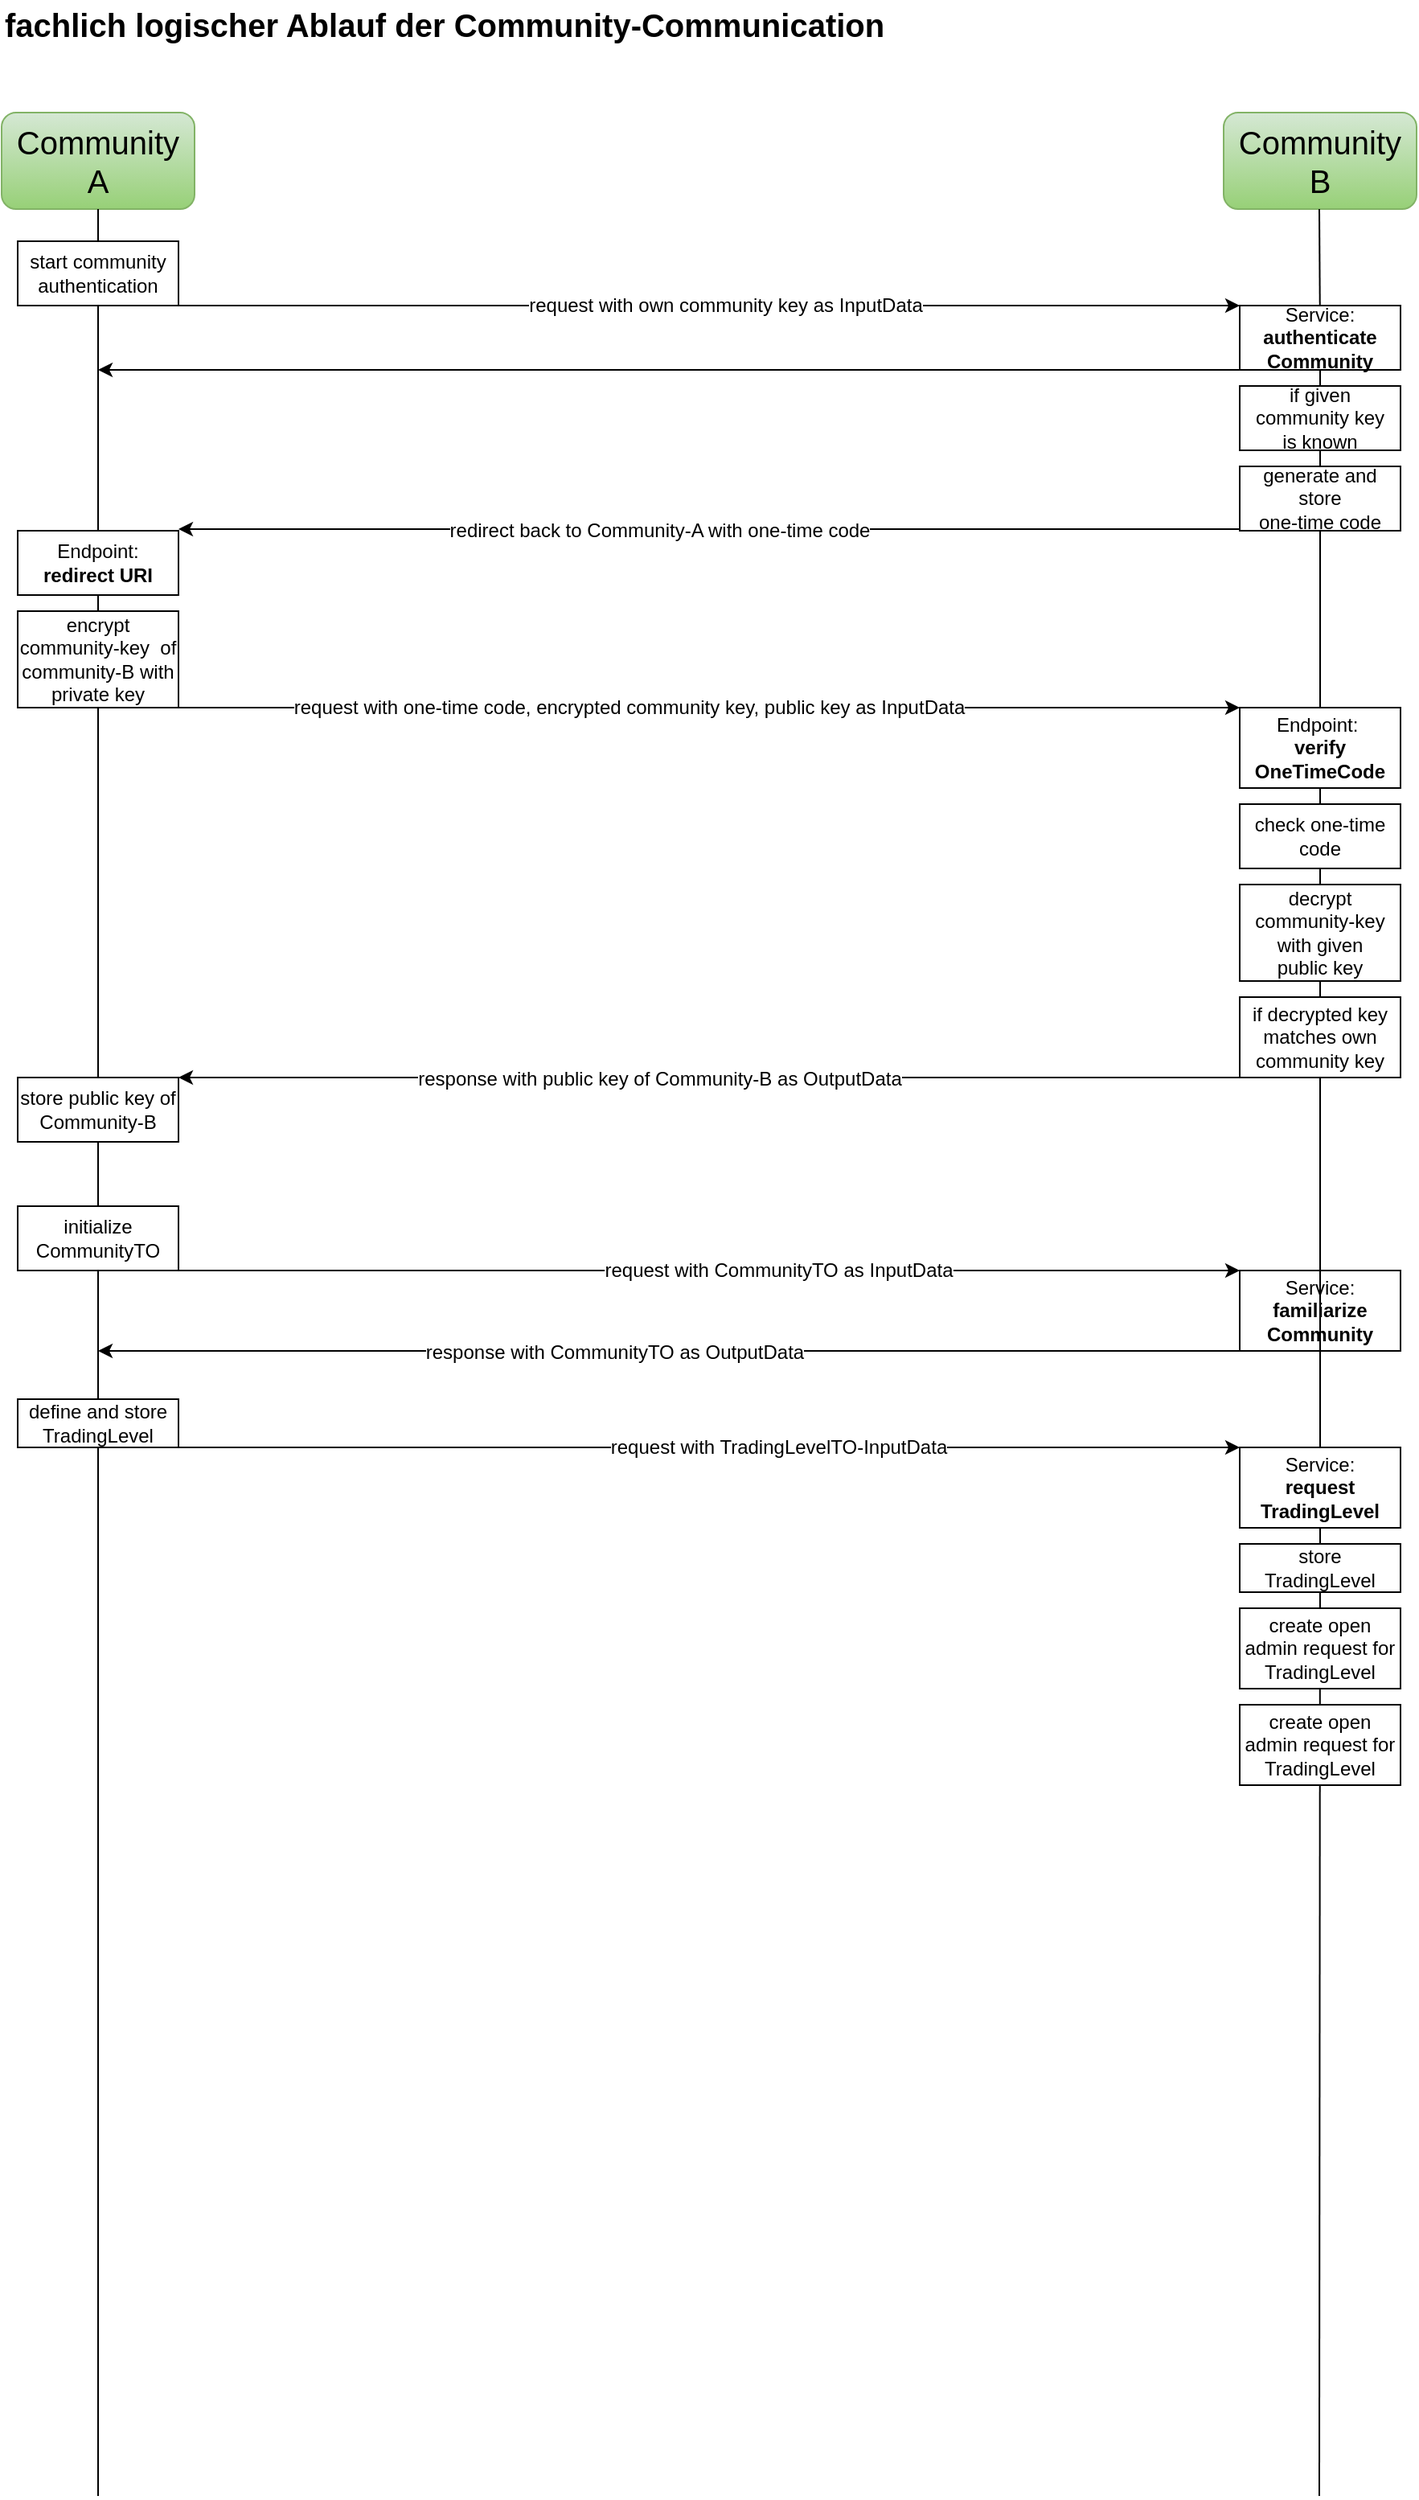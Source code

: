 <mxfile>
    <diagram id="ymh7Jh5NIHEcxBqobDAe" name="Seite-1">
        <mxGraphModel dx="1088" dy="800" grid="1" gridSize="10" guides="1" tooltips="1" connect="1" arrows="1" fold="1" page="1" pageScale="1" pageWidth="2336" pageHeight="1654" math="0" shadow="0">
            <root>
                <mxCell id="0"/>
                <mxCell id="1" parent="0"/>
                <mxCell id="2" value="fachlich logischer Ablauf der Community-Communication" style="text;html=1;strokeColor=none;fillColor=none;align=left;verticalAlign=middle;whiteSpace=wrap;rounded=0;fontStyle=1;fontSize=20;" vertex="1" parent="1">
                    <mxGeometry x="40" y="10" width="810" height="30" as="geometry"/>
                </mxCell>
                <mxCell id="3" value="Community A" style="rounded=1;whiteSpace=wrap;html=1;fontSize=20;fillColor=#d5e8d4;gradientColor=#97d077;strokeColor=#82b366;" vertex="1" parent="1">
                    <mxGeometry x="40" y="80" width="120" height="60" as="geometry"/>
                </mxCell>
                <mxCell id="4" value="Community B" style="rounded=1;whiteSpace=wrap;html=1;fontSize=20;fillColor=#d5e8d4;gradientColor=#97d077;strokeColor=#82b366;" vertex="1" parent="1">
                    <mxGeometry x="800" y="80" width="120" height="60" as="geometry"/>
                </mxCell>
                <mxCell id="5" value="" style="endArrow=none;html=1;fontSize=20;entryX=0.5;entryY=1;entryDx=0;entryDy=0;startArrow=none;" edge="1" parent="1" source="29" target="3">
                    <mxGeometry width="50" height="50" relative="1" as="geometry">
                        <mxPoint x="100" y="1562" as="sourcePoint"/>
                        <mxPoint x="570" y="400" as="targetPoint"/>
                    </mxGeometry>
                </mxCell>
                <mxCell id="6" value="" style="endArrow=none;html=1;fontSize=20;entryX=0.5;entryY=1;entryDx=0;entryDy=0;startArrow=none;" edge="1" parent="1" source="8">
                    <mxGeometry width="50" height="50" relative="1" as="geometry">
                        <mxPoint x="859.5" y="1562" as="sourcePoint"/>
                        <mxPoint x="859.5" y="140" as="targetPoint"/>
                    </mxGeometry>
                </mxCell>
                <mxCell id="7" value="start community authentication" style="rounded=0;whiteSpace=wrap;html=1;fontSize=12;" vertex="1" parent="1">
                    <mxGeometry x="50" y="160" width="100" height="40" as="geometry"/>
                </mxCell>
                <mxCell id="9" value="" style="endArrow=classic;startArrow=none;html=1;fontSize=12;exitX=1;exitY=1;exitDx=0;exitDy=0;entryX=0;entryY=0;entryDx=0;entryDy=0;startFill=0;" edge="1" parent="1" source="7" target="8">
                    <mxGeometry width="50" height="50" relative="1" as="geometry">
                        <mxPoint x="520" y="420" as="sourcePoint"/>
                        <mxPoint x="570" y="370" as="targetPoint"/>
                    </mxGeometry>
                </mxCell>
                <mxCell id="10" value="request with own community key as InputData" style="edgeLabel;html=1;align=center;verticalAlign=middle;resizable=0;points=[];fontSize=12;" vertex="1" connectable="0" parent="9">
                    <mxGeometry x="0.17" y="-1" relative="1" as="geometry">
                        <mxPoint x="-46" y="-1" as="offset"/>
                    </mxGeometry>
                </mxCell>
                <mxCell id="12" value="" style="endArrow=classic;html=1;fontSize=12;entryX=0;entryY=0;entryDx=0;entryDy=0;exitX=1;exitY=1;exitDx=0;exitDy=0;" edge="1" parent="1" source="13" target="11">
                    <mxGeometry width="50" height="50" relative="1" as="geometry">
                        <mxPoint x="100" y="800" as="sourcePoint"/>
                        <mxPoint x="570" y="910" as="targetPoint"/>
                    </mxGeometry>
                </mxCell>
                <mxCell id="14" value="request with CommunityTO as InputData" style="edgeLabel;html=1;align=center;verticalAlign=middle;resizable=0;points=[];fontSize=12;" vertex="1" connectable="0" parent="12">
                    <mxGeometry x="0.13" relative="1" as="geometry">
                        <mxPoint as="offset"/>
                    </mxGeometry>
                </mxCell>
                <mxCell id="16" value="" style="endArrow=classic;html=1;fontSize=12;exitX=0;exitY=1;exitDx=0;exitDy=0;" edge="1" parent="1" source="11">
                    <mxGeometry width="50" height="50" relative="1" as="geometry">
                        <mxPoint x="520" y="950" as="sourcePoint"/>
                        <mxPoint x="100" y="850" as="targetPoint"/>
                    </mxGeometry>
                </mxCell>
                <mxCell id="17" value="response with CommunityTO as OutputData" style="edgeLabel;html=1;align=center;verticalAlign=middle;resizable=0;points=[];fontSize=12;" vertex="1" connectable="0" parent="16">
                    <mxGeometry x="0.096" y="1" relative="1" as="geometry">
                        <mxPoint as="offset"/>
                    </mxGeometry>
                </mxCell>
                <mxCell id="18" value="Service: &lt;br&gt;&lt;b&gt;request&lt;br&gt;TradingLevel&lt;/b&gt;" style="rounded=0;whiteSpace=wrap;html=1;fontSize=12;" vertex="1" parent="1">
                    <mxGeometry x="810" y="910" width="100" height="50" as="geometry"/>
                </mxCell>
                <mxCell id="19" value="" style="endArrow=none;html=1;fontSize=20;entryX=0.5;entryY=1;entryDx=0;entryDy=0;" edge="1" parent="1" target="18">
                    <mxGeometry width="50" height="50" relative="1" as="geometry">
                        <mxPoint x="859.5" y="1562" as="sourcePoint"/>
                        <mxPoint x="859.5" y="140" as="targetPoint"/>
                    </mxGeometry>
                </mxCell>
                <mxCell id="20" value="" style="endArrow=classic;html=1;fontSize=12;entryX=0;entryY=0;entryDx=0;entryDy=0;exitX=1;exitY=1;exitDx=0;exitDy=0;" edge="1" parent="1">
                    <mxGeometry width="50" height="50" relative="1" as="geometry">
                        <mxPoint x="150" y="910" as="sourcePoint"/>
                        <mxPoint x="810" y="910" as="targetPoint"/>
                    </mxGeometry>
                </mxCell>
                <mxCell id="21" value="request with TradingLevelTO-InputData" style="edgeLabel;html=1;align=center;verticalAlign=middle;resizable=0;points=[];fontSize=12;" vertex="1" connectable="0" parent="20">
                    <mxGeometry x="0.13" relative="1" as="geometry">
                        <mxPoint as="offset"/>
                    </mxGeometry>
                </mxCell>
                <mxCell id="22" value="store&lt;br&gt;TradingLevel" style="rounded=0;whiteSpace=wrap;html=1;fontSize=12;" vertex="1" parent="1">
                    <mxGeometry x="810" y="970" width="100" height="30" as="geometry"/>
                </mxCell>
                <mxCell id="23" value="create open admin request for&lt;br&gt;TradingLevel" style="rounded=0;whiteSpace=wrap;html=1;fontSize=12;" vertex="1" parent="1">
                    <mxGeometry x="810" y="1010" width="100" height="50" as="geometry"/>
                </mxCell>
                <mxCell id="24" value="create open admin request for&lt;br&gt;TradingLevel" style="rounded=0;whiteSpace=wrap;html=1;fontSize=12;" vertex="1" parent="1">
                    <mxGeometry x="810" y="1070" width="100" height="50" as="geometry"/>
                </mxCell>
                <mxCell id="8" value="Service:&lt;br&gt;&lt;b&gt;authenticate&lt;br&gt;Community&lt;/b&gt;" style="rounded=0;whiteSpace=wrap;html=1;fontSize=12;" vertex="1" parent="1">
                    <mxGeometry x="810" y="200" width="100" height="40" as="geometry"/>
                </mxCell>
                <mxCell id="26" value="" style="endArrow=none;html=1;fontSize=20;entryX=0.5;entryY=1;entryDx=0;entryDy=0;startArrow=none;" edge="1" parent="1" source="42" target="8">
                    <mxGeometry width="50" height="50" relative="1" as="geometry">
                        <mxPoint x="859.977" y="650" as="sourcePoint"/>
                        <mxPoint x="859.5" y="140" as="targetPoint"/>
                    </mxGeometry>
                </mxCell>
                <mxCell id="27" value="if given community key&lt;br&gt;is known" style="rounded=0;whiteSpace=wrap;html=1;fontSize=12;" vertex="1" parent="1">
                    <mxGeometry x="810" y="250" width="100" height="40" as="geometry"/>
                </mxCell>
                <mxCell id="28" value="generate and store&lt;br&gt;one-time code" style="rounded=0;whiteSpace=wrap;html=1;fontSize=12;" vertex="1" parent="1">
                    <mxGeometry x="810" y="300" width="100" height="40" as="geometry"/>
                </mxCell>
                <mxCell id="29" value="encrypt community-key&amp;nbsp; of community-B with private key" style="rounded=0;whiteSpace=wrap;html=1;fontSize=12;" vertex="1" parent="1">
                    <mxGeometry x="50" y="390" width="100" height="60" as="geometry"/>
                </mxCell>
                <mxCell id="30" value="" style="endArrow=none;html=1;fontSize=20;entryX=0.5;entryY=1;entryDx=0;entryDy=0;" edge="1" parent="1" target="29">
                    <mxGeometry width="50" height="50" relative="1" as="geometry">
                        <mxPoint x="100" y="1562" as="sourcePoint"/>
                        <mxPoint x="100" y="140" as="targetPoint"/>
                    </mxGeometry>
                </mxCell>
                <mxCell id="31" value="" style="endArrow=classic;html=1;fontSize=12;exitX=0;exitY=1;exitDx=0;exitDy=0;" edge="1" parent="1">
                    <mxGeometry width="50" height="50" relative="1" as="geometry">
                        <mxPoint x="810" y="339" as="sourcePoint"/>
                        <mxPoint x="150" y="339" as="targetPoint"/>
                    </mxGeometry>
                </mxCell>
                <mxCell id="32" value="redirect back to Community-A with one-time code" style="edgeLabel;html=1;align=center;verticalAlign=middle;resizable=0;points=[];fontSize=12;" vertex="1" connectable="0" parent="31">
                    <mxGeometry x="0.096" y="1" relative="1" as="geometry">
                        <mxPoint as="offset"/>
                    </mxGeometry>
                </mxCell>
                <mxCell id="33" value="" style="endArrow=classic;html=1;fontSize=12;exitX=0;exitY=1;exitDx=0;exitDy=0;" edge="1" parent="1" source="8">
                    <mxGeometry width="50" height="50" relative="1" as="geometry">
                        <mxPoint x="800" y="240" as="sourcePoint"/>
                        <mxPoint x="100" y="240" as="targetPoint"/>
                    </mxGeometry>
                </mxCell>
                <mxCell id="35" value="Endpoint:&amp;nbsp;&lt;br&gt;&lt;b&gt;verify&lt;br&gt;OneTimeCode&lt;br&gt;&lt;/b&gt;" style="rounded=0;whiteSpace=wrap;html=1;fontSize=12;" vertex="1" parent="1">
                    <mxGeometry x="810" y="450" width="100" height="50" as="geometry"/>
                </mxCell>
                <mxCell id="36" value="" style="endArrow=classic;html=1;fontSize=12;entryX=0;entryY=0;entryDx=0;entryDy=0;exitX=1;exitY=1;exitDx=0;exitDy=0;" edge="1" parent="1" target="35" source="29">
                    <mxGeometry width="50" height="50" relative="1" as="geometry">
                        <mxPoint x="150" y="430" as="sourcePoint"/>
                        <mxPoint x="570" y="540" as="targetPoint"/>
                    </mxGeometry>
                </mxCell>
                <mxCell id="37" value="request with one-time code, encrypted community key, public key as InputData" style="edgeLabel;html=1;align=center;verticalAlign=middle;resizable=0;points=[];fontSize=12;" vertex="1" connectable="0" parent="36">
                    <mxGeometry x="0.13" relative="1" as="geometry">
                        <mxPoint x="-93" as="offset"/>
                    </mxGeometry>
                </mxCell>
                <mxCell id="38" value="Endpoint:&lt;br&gt;&lt;b&gt;redirect URI&lt;/b&gt;" style="rounded=0;whiteSpace=wrap;html=1;fontSize=12;" vertex="1" parent="1">
                    <mxGeometry x="50" y="340" width="100" height="40" as="geometry"/>
                </mxCell>
                <mxCell id="11" value="Service: &lt;b&gt;familiarize&lt;br&gt;Community&lt;/b&gt;" style="rounded=0;whiteSpace=wrap;html=1;fontSize=12;" vertex="1" parent="1">
                    <mxGeometry x="810" y="800" width="100" height="50" as="geometry"/>
                </mxCell>
                <mxCell id="13" value="initialize CommunityTO" style="rounded=0;whiteSpace=wrap;html=1;fontSize=12;" vertex="1" parent="1">
                    <mxGeometry x="50" y="760" width="100" height="40" as="geometry"/>
                </mxCell>
                <mxCell id="15" value="define and store&lt;br&gt;TradingLevel" style="rounded=0;whiteSpace=wrap;html=1;fontSize=12;" vertex="1" parent="1">
                    <mxGeometry x="50" y="880" width="100" height="30" as="geometry"/>
                </mxCell>
                <mxCell id="39" value="" style="endArrow=classic;html=1;fontSize=12;exitX=0;exitY=1;exitDx=0;exitDy=0;entryX=1;entryY=0;entryDx=0;entryDy=0;" edge="1" parent="1" source="44" target="46">
                    <mxGeometry width="50" height="50" relative="1" as="geometry">
                        <mxPoint x="800" y="710" as="sourcePoint"/>
                        <mxPoint x="100" y="680" as="targetPoint"/>
                    </mxGeometry>
                </mxCell>
                <mxCell id="40" value="response with public key of Community-B as OutputData" style="edgeLabel;html=1;align=center;verticalAlign=middle;resizable=0;points=[];fontSize=12;" vertex="1" connectable="0" parent="39">
                    <mxGeometry x="0.096" y="1" relative="1" as="geometry">
                        <mxPoint as="offset"/>
                    </mxGeometry>
                </mxCell>
                <mxCell id="41" value="check one-time code" style="rounded=0;whiteSpace=wrap;html=1;fontSize=12;" vertex="1" parent="1">
                    <mxGeometry x="810" y="510" width="100" height="40" as="geometry"/>
                </mxCell>
                <mxCell id="42" value="decrypt community-key with given &lt;br&gt;public key" style="rounded=0;whiteSpace=wrap;html=1;fontSize=12;" vertex="1" parent="1">
                    <mxGeometry x="810" y="560" width="100" height="60" as="geometry"/>
                </mxCell>
                <mxCell id="43" value="" style="endArrow=none;html=1;fontSize=20;entryX=0.5;entryY=1;entryDx=0;entryDy=0;startArrow=none;" edge="1" parent="1" source="44" target="42">
                    <mxGeometry width="50" height="50" relative="1" as="geometry">
                        <mxPoint x="860" y="910" as="sourcePoint"/>
                        <mxPoint x="860" y="240" as="targetPoint"/>
                    </mxGeometry>
                </mxCell>
                <mxCell id="44" value="&lt;span&gt;if decrypted key matches own community key&lt;/span&gt;" style="rounded=0;whiteSpace=wrap;html=1;fontSize=12;" vertex="1" parent="1">
                    <mxGeometry x="810" y="630" width="100" height="50" as="geometry"/>
                </mxCell>
                <mxCell id="45" value="" style="endArrow=none;html=1;fontSize=20;entryX=0.5;entryY=1;entryDx=0;entryDy=0;startArrow=none;" edge="1" parent="1" source="18" target="44">
                    <mxGeometry width="50" height="50" relative="1" as="geometry">
                        <mxPoint x="860" y="910" as="sourcePoint"/>
                        <mxPoint x="860" y="620" as="targetPoint"/>
                    </mxGeometry>
                </mxCell>
                <mxCell id="46" value="&lt;span&gt;store public key of Community-B&lt;/span&gt;" style="rounded=0;whiteSpace=wrap;html=1;fontSize=12;" vertex="1" parent="1">
                    <mxGeometry x="50" y="680" width="100" height="40" as="geometry"/>
                </mxCell>
            </root>
        </mxGraphModel>
    </diagram>
</mxfile>